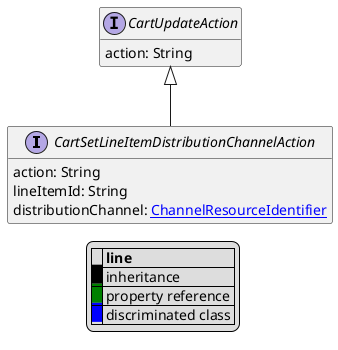 @startuml

hide empty fields
hide empty methods
legend
|= |= line |
|<back:black>   </back>| inheritance |
|<back:green>   </back>| property reference |
|<back:blue>   </back>| discriminated class |
endlegend
interface CartSetLineItemDistributionChannelAction [[CartSetLineItemDistributionChannelAction.svg]] extends CartUpdateAction {
    action: String
    lineItemId: String
    distributionChannel: [[ChannelResourceIdentifier.svg ChannelResourceIdentifier]]
}
interface CartUpdateAction [[CartUpdateAction.svg]]  {
    action: String
}





@enduml

